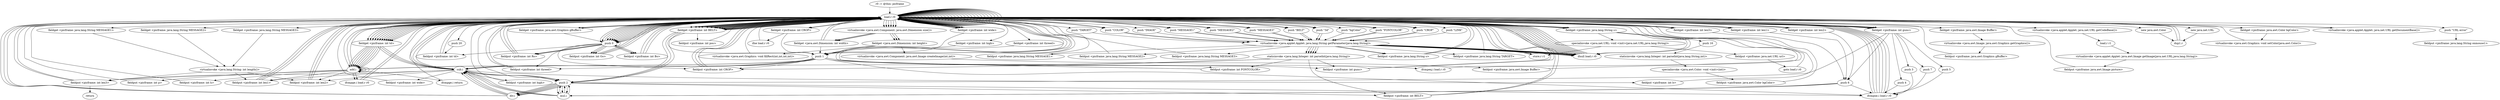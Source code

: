 digraph "" {
    "r0 := @this: picframe"
    "load.r r0"
    "r0 := @this: picframe"->"load.r r0";
    "load.r r0"->"load.r r0";
    "load.r r0"->"load.r r0";
    "virtualinvoke <java.awt.Component: java.awt.Dimension size()>"
    "load.r r0"->"virtualinvoke <java.awt.Component: java.awt.Dimension size()>";
    "fieldget <java.awt.Dimension: int width>"
    "virtualinvoke <java.awt.Component: java.awt.Dimension size()>"->"fieldget <java.awt.Dimension: int width>";
    "fieldget <java.awt.Dimension: int width>"->"load.r r0";
    "load.r r0"->"virtualinvoke <java.awt.Component: java.awt.Dimension size()>";
    "fieldget <java.awt.Dimension: int height>"
    "virtualinvoke <java.awt.Component: java.awt.Dimension size()>"->"fieldget <java.awt.Dimension: int height>";
    "virtualinvoke <java.awt.Component: java.awt.Image createImage(int,int)>"
    "fieldget <java.awt.Dimension: int height>"->"virtualinvoke <java.awt.Component: java.awt.Image createImage(int,int)>";
    "fieldput <picframe: java.awt.Image Buffer>"
    "virtualinvoke <java.awt.Component: java.awt.Image createImage(int,int)>"->"fieldput <picframe: java.awt.Image Buffer>";
    "fieldput <picframe: java.awt.Image Buffer>"->"load.r r0";
    "load.r r0"->"load.r r0";
    "fieldget <picframe: java.awt.Image Buffer>"
    "load.r r0"->"fieldget <picframe: java.awt.Image Buffer>";
    "virtualinvoke <java.awt.Image: java.awt.Graphics getGraphics()>"
    "fieldget <picframe: java.awt.Image Buffer>"->"virtualinvoke <java.awt.Image: java.awt.Graphics getGraphics()>";
    "fieldput <picframe: java.awt.Graphics gBuffer>"
    "virtualinvoke <java.awt.Image: java.awt.Graphics getGraphics()>"->"fieldput <picframe: java.awt.Graphics gBuffer>";
    "fieldput <picframe: java.awt.Graphics gBuffer>"->"load.r r0";
    "load.r r0"->"load.r r0";
    "load.r r0"->"virtualinvoke <java.awt.Component: java.awt.Dimension size()>";
    "virtualinvoke <java.awt.Component: java.awt.Dimension size()>"->"fieldget <java.awt.Dimension: int width>";
    "push 1"
    "fieldget <java.awt.Dimension: int width>"->"push 1";
    "sub.i"
    "push 1"->"sub.i";
    "fieldput <picframe: int wide>"
    "sub.i"->"fieldput <picframe: int wide>";
    "fieldput <picframe: int wide>"->"load.r r0";
    "load.r r0"->"load.r r0";
    "fieldget <picframe: int wide>"
    "load.r r0"->"fieldget <picframe: int wide>";
    "fieldget <picframe: int wide>"->"push 1";
    "add.i"
    "push 1"->"add.i";
    "fieldput <picframe: int p>"
    "add.i"->"fieldput <picframe: int p>";
    "fieldput <picframe: int p>"->"load.r r0";
    "load.r r0"->"load.r r0";
    "load.r r0"->"virtualinvoke <java.awt.Component: java.awt.Dimension size()>";
    "virtualinvoke <java.awt.Component: java.awt.Dimension size()>"->"fieldget <java.awt.Dimension: int height>";
    "fieldget <java.awt.Dimension: int height>"->"push 1";
    "push 1"->"sub.i";
    "fieldput <picframe: int high>"
    "sub.i"->"fieldput <picframe: int high>";
    "fieldput <picframe: int high>"->"load.r r0";
    "load.r r0"->"load.r r0";
    "fieldget <picframe: int high>"
    "load.r r0"->"fieldget <picframe: int high>";
    "fieldget <picframe: int high>"->"push 1";
    "push 1"->"add.i";
    "fieldput <picframe: int h>"
    "add.i"->"fieldput <picframe: int h>";
    "fieldput <picframe: int h>"->"load.r r0";
    "load.r r0"->"load.r r0";
    "load.r r0"->"load.r r0";
    "push \"IMAGE\""
    "load.r r0"->"push \"IMAGE\"";
    "virtualinvoke <java.applet.Applet: java.lang.String getParameter(java.lang.String)>"
    "push \"IMAGE\""->"virtualinvoke <java.applet.Applet: java.lang.String getParameter(java.lang.String)>";
    "store.r r1"
    "virtualinvoke <java.applet.Applet: java.lang.String getParameter(java.lang.String)>"->"store.r r1";
    "store.r r1"->"load.r r0";
    "virtualinvoke <java.applet.Applet: java.net.URL getCodeBase()>"
    "load.r r0"->"virtualinvoke <java.applet.Applet: java.net.URL getCodeBase()>";
    "load.r r1"
    "virtualinvoke <java.applet.Applet: java.net.URL getCodeBase()>"->"load.r r1";
    "virtualinvoke <java.applet.Applet: java.awt.Image getImage(java.net.URL,java.lang.String)>"
    "load.r r1"->"virtualinvoke <java.applet.Applet: java.awt.Image getImage(java.net.URL,java.lang.String)>";
    "fieldput <picframe: java.awt.Image picture>"
    "virtualinvoke <java.applet.Applet: java.awt.Image getImage(java.net.URL,java.lang.String)>"->"fieldput <picframe: java.awt.Image picture>";
    "fieldput <picframe: java.awt.Image picture>"->"load.r r0";
    "push \"MESSAGE1\""
    "load.r r0"->"push \"MESSAGE1\"";
    "push \"MESSAGE1\""->"virtualinvoke <java.applet.Applet: java.lang.String getParameter(java.lang.String)>";
    "ifnull load.r r0"
    "virtualinvoke <java.applet.Applet: java.lang.String getParameter(java.lang.String)>"->"ifnull load.r r0";
    "ifnull load.r r0"->"load.r r0";
    "load.r r0"->"load.r r0";
    "load.r r0"->"push \"MESSAGE1\"";
    "push \"MESSAGE1\""->"virtualinvoke <java.applet.Applet: java.lang.String getParameter(java.lang.String)>";
    "fieldput <picframe: java.lang.String MESSAGE1>"
    "virtualinvoke <java.applet.Applet: java.lang.String getParameter(java.lang.String)>"->"fieldput <picframe: java.lang.String MESSAGE1>";
    "fieldput <picframe: java.lang.String MESSAGE1>"->"load.r r0";
    "load.r r0"->"load.r r0";
    "fieldget <picframe: java.lang.String MESSAGE1>"
    "load.r r0"->"fieldget <picframe: java.lang.String MESSAGE1>";
    "virtualinvoke <java.lang.String: int length()>"
    "fieldget <picframe: java.lang.String MESSAGE1>"->"virtualinvoke <java.lang.String: int length()>";
    "fieldput <picframe: int len1>"
    "virtualinvoke <java.lang.String: int length()>"->"fieldput <picframe: int len1>";
    "fieldput <picframe: int len1>"->"load.r r0";
    "push \"MESSAGE2\""
    "load.r r0"->"push \"MESSAGE2\"";
    "push \"MESSAGE2\""->"virtualinvoke <java.applet.Applet: java.lang.String getParameter(java.lang.String)>";
    "virtualinvoke <java.applet.Applet: java.lang.String getParameter(java.lang.String)>"->"ifnull load.r r0";
    "ifnull load.r r0"->"load.r r0";
    "load.r r0"->"load.r r0";
    "load.r r0"->"push \"MESSAGE2\"";
    "push \"MESSAGE2\""->"virtualinvoke <java.applet.Applet: java.lang.String getParameter(java.lang.String)>";
    "fieldput <picframe: java.lang.String MESSAGE2>"
    "virtualinvoke <java.applet.Applet: java.lang.String getParameter(java.lang.String)>"->"fieldput <picframe: java.lang.String MESSAGE2>";
    "fieldput <picframe: java.lang.String MESSAGE2>"->"load.r r0";
    "load.r r0"->"load.r r0";
    "fieldget <picframe: java.lang.String MESSAGE2>"
    "load.r r0"->"fieldget <picframe: java.lang.String MESSAGE2>";
    "fieldget <picframe: java.lang.String MESSAGE2>"->"virtualinvoke <java.lang.String: int length()>";
    "fieldput <picframe: int len2>"
    "virtualinvoke <java.lang.String: int length()>"->"fieldput <picframe: int len2>";
    "fieldput <picframe: int len2>"->"load.r r0";
    "push \"MESSAGE3\""
    "load.r r0"->"push \"MESSAGE3\"";
    "push \"MESSAGE3\""->"virtualinvoke <java.applet.Applet: java.lang.String getParameter(java.lang.String)>";
    "virtualinvoke <java.applet.Applet: java.lang.String getParameter(java.lang.String)>"->"ifnull load.r r0";
    "ifnull load.r r0"->"load.r r0";
    "load.r r0"->"load.r r0";
    "load.r r0"->"push \"MESSAGE3\"";
    "push \"MESSAGE3\""->"virtualinvoke <java.applet.Applet: java.lang.String getParameter(java.lang.String)>";
    "fieldput <picframe: java.lang.String MESSAGE3>"
    "virtualinvoke <java.applet.Applet: java.lang.String getParameter(java.lang.String)>"->"fieldput <picframe: java.lang.String MESSAGE3>";
    "fieldput <picframe: java.lang.String MESSAGE3>"->"load.r r0";
    "load.r r0"->"load.r r0";
    "fieldget <picframe: java.lang.String MESSAGE3>"
    "load.r r0"->"fieldget <picframe: java.lang.String MESSAGE3>";
    "fieldget <picframe: java.lang.String MESSAGE3>"->"virtualinvoke <java.lang.String: int length()>";
    "fieldput <picframe: int len3>"
    "virtualinvoke <java.lang.String: int length()>"->"fieldput <picframe: int len3>";
    "fieldput <picframe: int len3>"->"load.r r0";
    "push 2"
    "load.r r0"->"push 2";
    "fieldput <picframe: int BELT>"
    "push 2"->"fieldput <picframe: int BELT>";
    "fieldput <picframe: int BELT>"->"load.r r0";
    "push \"BELT\""
    "load.r r0"->"push \"BELT\"";
    "push \"BELT\""->"virtualinvoke <java.applet.Applet: java.lang.String getParameter(java.lang.String)>";
    "virtualinvoke <java.applet.Applet: java.lang.String getParameter(java.lang.String)>"->"ifnull load.r r0";
    "ifnull load.r r0"->"load.r r0";
    "load.r r0"->"load.r r0";
    "load.r r0"->"push \"BELT\"";
    "push \"BELT\""->"virtualinvoke <java.applet.Applet: java.lang.String getParameter(java.lang.String)>";
    "staticinvoke <java.lang.Integer: int parseInt(java.lang.String)>"
    "virtualinvoke <java.applet.Applet: java.lang.String getParameter(java.lang.String)>"->"staticinvoke <java.lang.Integer: int parseInt(java.lang.String)>";
    "staticinvoke <java.lang.Integer: int parseInt(java.lang.String)>"->"fieldput <picframe: int BELT>";
    "fieldput <picframe: int BELT>"->"load.r r0";
    "load.r r0"->"load.r r0";
    "fieldget <picframe: int BELT>"
    "load.r r0"->"fieldget <picframe: int BELT>";
    "fieldget <picframe: int BELT>"->"push 1";
    "push 1"->"sub.i";
    "fieldput <picframe: int b>"
    "sub.i"->"fieldput <picframe: int b>";
    "fieldput <picframe: int b>"->"load.r r0";
    "push 0"
    "load.r r0"->"push 0";
    "fieldput <picframe: int td>"
    "push 0"->"fieldput <picframe: int td>";
    "fieldput <picframe: int td>"->"load.r r0";
    "load.r r0"->"push 0";
    "fieldput <picframe: int threed>"
    "push 0"->"fieldput <picframe: int threed>";
    "fieldput <picframe: int threed>"->"load.r r0";
    "push \"3d\""
    "load.r r0"->"push \"3d\"";
    "push \"3d\""->"virtualinvoke <java.applet.Applet: java.lang.String getParameter(java.lang.String)>";
    "virtualinvoke <java.applet.Applet: java.lang.String getParameter(java.lang.String)>"->"ifnull load.r r0";
    "ifnull load.r r0"->"load.r r0";
    "load.r r0"->"load.r r0";
    "load.r r0"->"push \"3d\"";
    "push \"3d\""->"virtualinvoke <java.applet.Applet: java.lang.String getParameter(java.lang.String)>";
    "virtualinvoke <java.applet.Applet: java.lang.String getParameter(java.lang.String)>"->"staticinvoke <java.lang.Integer: int parseInt(java.lang.String)>";
    "staticinvoke <java.lang.Integer: int parseInt(java.lang.String)>"->"fieldput <picframe: int threed>";
    "fieldput <picframe: int threed>"->"load.r r0";
    "fieldget <picframe: int threed>"
    "load.r r0"->"fieldget <picframe: int threed>";
    "fieldget <picframe: int threed>"->"push 1";
    "ifcmpne.i load.r r0"
    "push 1"->"ifcmpne.i load.r r0";
    "ifcmpne.i load.r r0"->"load.r r0";
    "push 20"
    "load.r r0"->"push 20";
    "push 20"->"fieldput <picframe: int td>";
    "fieldput <picframe: int td>"->"load.r r0";
    "load.r r0"->"load.r r0";
    "push \"bgColor\""
    "load.r r0"->"push \"bgColor\"";
    "push \"bgColor\""->"virtualinvoke <java.applet.Applet: java.lang.String getParameter(java.lang.String)>";
    "fieldput <picframe: java.lang.String s>"
    "virtualinvoke <java.applet.Applet: java.lang.String getParameter(java.lang.String)>"->"fieldput <picframe: java.lang.String s>";
    "fieldput <picframe: java.lang.String s>"->"load.r r0";
    "fieldget <picframe: java.lang.String s>"
    "load.r r0"->"fieldget <picframe: java.lang.String s>";
    "fieldget <picframe: java.lang.String s>"->"ifnull load.r r0";
    "ifnull load.r r0"->"load.r r0";
    "new java.awt.Color"
    "load.r r0"->"new java.awt.Color";
    "dup1.r"
    "new java.awt.Color"->"dup1.r";
    "dup1.r"->"load.r r0";
    "load.r r0"->"fieldget <picframe: java.lang.String s>";
    "push 16"
    "fieldget <picframe: java.lang.String s>"->"push 16";
    "staticinvoke <java.lang.Integer: int parseInt(java.lang.String,int)>"
    "push 16"->"staticinvoke <java.lang.Integer: int parseInt(java.lang.String,int)>";
    "specialinvoke <java.awt.Color: void <init>(int)>"
    "staticinvoke <java.lang.Integer: int parseInt(java.lang.String,int)>"->"specialinvoke <java.awt.Color: void <init>(int)>";
    "fieldput <picframe: java.awt.Color bgColor>"
    "specialinvoke <java.awt.Color: void <init>(int)>"->"fieldput <picframe: java.awt.Color bgColor>";
    "fieldput <picframe: java.awt.Color bgColor>"->"load.r r0";
    "fieldget <picframe: java.awt.Graphics gBuffer>"
    "load.r r0"->"fieldget <picframe: java.awt.Graphics gBuffer>";
    "fieldget <picframe: java.awt.Graphics gBuffer>"->"load.r r0";
    "fieldget <picframe: java.awt.Color bgColor>"
    "load.r r0"->"fieldget <picframe: java.awt.Color bgColor>";
    "virtualinvoke <java.awt.Graphics: void setColor(java.awt.Color)>"
    "fieldget <picframe: java.awt.Color bgColor>"->"virtualinvoke <java.awt.Graphics: void setColor(java.awt.Color)>";
    "virtualinvoke <java.awt.Graphics: void setColor(java.awt.Color)>"->"load.r r0";
    "load.r r0"->"fieldget <picframe: java.awt.Graphics gBuffer>";
    "fieldget <picframe: java.awt.Graphics gBuffer>"->"push 0";
    "push 0"->"push 0";
    "push 0"->"load.r r0";
    "load.r r0"->"virtualinvoke <java.awt.Component: java.awt.Dimension size()>";
    "virtualinvoke <java.awt.Component: java.awt.Dimension size()>"->"fieldget <java.awt.Dimension: int width>";
    "fieldget <java.awt.Dimension: int width>"->"load.r r0";
    "load.r r0"->"virtualinvoke <java.awt.Component: java.awt.Dimension size()>";
    "virtualinvoke <java.awt.Component: java.awt.Dimension size()>"->"fieldget <java.awt.Dimension: int height>";
    "virtualinvoke <java.awt.Graphics: void fillRect(int,int,int,int)>"
    "fieldget <java.awt.Dimension: int height>"->"virtualinvoke <java.awt.Graphics: void fillRect(int,int,int,int)>";
    "virtualinvoke <java.awt.Graphics: void fillRect(int,int,int,int)>"->"load.r r0";
    "load.r r0"->"push 1";
    "fieldput <picframe: int FONTCOLOR>"
    "push 1"->"fieldput <picframe: int FONTCOLOR>";
    "fieldput <picframe: int FONTCOLOR>"->"load.r r0";
    "push \"FONTCOLOR\""
    "load.r r0"->"push \"FONTCOLOR\"";
    "push \"FONTCOLOR\""->"virtualinvoke <java.applet.Applet: java.lang.String getParameter(java.lang.String)>";
    "virtualinvoke <java.applet.Applet: java.lang.String getParameter(java.lang.String)>"->"ifnull load.r r0";
    "ifnull load.r r0"->"load.r r0";
    "load.r r0"->"load.r r0";
    "load.r r0"->"push \"FONTCOLOR\"";
    "push \"FONTCOLOR\""->"virtualinvoke <java.applet.Applet: java.lang.String getParameter(java.lang.String)>";
    "virtualinvoke <java.applet.Applet: java.lang.String getParameter(java.lang.String)>"->"staticinvoke <java.lang.Integer: int parseInt(java.lang.String)>";
    "staticinvoke <java.lang.Integer: int parseInt(java.lang.String)>"->"fieldput <picframe: int FONTCOLOR>";
    "fieldput <picframe: int FONTCOLOR>"->"load.r r0";
    "load.r r0"->"push 1";
    "fieldput <picframe: int CROP>"
    "push 1"->"fieldput <picframe: int CROP>";
    "fieldput <picframe: int CROP>"->"load.r r0";
    "push \"CROP\""
    "load.r r0"->"push \"CROP\"";
    "push \"CROP\""->"virtualinvoke <java.applet.Applet: java.lang.String getParameter(java.lang.String)>";
    "virtualinvoke <java.applet.Applet: java.lang.String getParameter(java.lang.String)>"->"ifnull load.r r0";
    "ifnull load.r r0"->"load.r r0";
    "load.r r0"->"load.r r0";
    "load.r r0"->"push \"CROP\"";
    "push \"CROP\""->"virtualinvoke <java.applet.Applet: java.lang.String getParameter(java.lang.String)>";
    "virtualinvoke <java.applet.Applet: java.lang.String getParameter(java.lang.String)>"->"staticinvoke <java.lang.Integer: int parseInt(java.lang.String)>";
    "staticinvoke <java.lang.Integer: int parseInt(java.lang.String)>"->"fieldput <picframe: int CROP>";
    "fieldput <picframe: int CROP>"->"load.r r0";
    "fieldget <picframe: int CROP>"
    "load.r r0"->"fieldget <picframe: int CROP>";
    "fieldget <picframe: int CROP>"->"push 1";
    "ifcmpeq.i load.r r0"
    "push 1"->"ifcmpeq.i load.r r0";
    "ifcmpeq.i load.r r0"->"load.r r0";
    "load.r r0"->"push 0";
    "push 0"->"fieldput <picframe: int CROP>";
    "fieldput <picframe: int CROP>"->"load.r r0";
    "load.r r0"->"fieldget <picframe: int CROP>";
    "ifne load.r r0"
    "fieldget <picframe: int CROP>"->"ifne load.r r0";
    "ifne load.r r0"->"load.r r0";
    "load.r r0"->"load.r r0";
    "load.r r0"->"fieldget <picframe: int BELT>";
    "fieldput <picframe: int pos>"
    "fieldget <picframe: int BELT>"->"fieldput <picframe: int pos>";
    "fieldput <picframe: int pos>"->"load.r r0";
    "load.r r0"->"load.r r0";
    "push \"LINK\""
    "load.r r0"->"push \"LINK\"";
    "push \"LINK\""->"virtualinvoke <java.applet.Applet: java.lang.String getParameter(java.lang.String)>";
    "virtualinvoke <java.applet.Applet: java.lang.String getParameter(java.lang.String)>"->"fieldput <picframe: java.lang.String s>";
    "fieldput <picframe: java.lang.String s>"->"load.r r0";
    "load.r r0"->"fieldget <picframe: java.lang.String s>";
    "fieldget <picframe: java.lang.String s>"->"ifnull load.r r0";
    "ifnull load.r r0"->"load.r r0";
    "new java.net.URL"
    "load.r r0"->"new java.net.URL";
    "new java.net.URL"->"dup1.r";
    "dup1.r"->"load.r r0";
    "virtualinvoke <java.applet.Applet: java.net.URL getDocumentBase()>"
    "load.r r0"->"virtualinvoke <java.applet.Applet: java.net.URL getDocumentBase()>";
    "virtualinvoke <java.applet.Applet: java.net.URL getDocumentBase()>"->"load.r r0";
    "load.r r0"->"fieldget <picframe: java.lang.String s>";
    "specialinvoke <java.net.URL: void <init>(java.net.URL,java.lang.String)>"
    "fieldget <picframe: java.lang.String s>"->"specialinvoke <java.net.URL: void <init>(java.net.URL,java.lang.String)>";
    "fieldput <picframe: java.net.URL url>"
    "specialinvoke <java.net.URL: void <init>(java.net.URL,java.lang.String)>"->"fieldput <picframe: java.net.URL url>";
    "goto load.r r0"
    "fieldput <picframe: java.net.URL url>"->"goto load.r r0";
    "goto load.r r0"->"load.r r0";
    "load.r r0"->"load.r r0";
    "push \"TARGET\""
    "load.r r0"->"push \"TARGET\"";
    "push \"TARGET\""->"virtualinvoke <java.applet.Applet: java.lang.String getParameter(java.lang.String)>";
    "fieldput <picframe: java.lang.String TARGET>"
    "virtualinvoke <java.applet.Applet: java.lang.String getParameter(java.lang.String)>"->"fieldput <picframe: java.lang.String TARGET>";
    "fieldput <picframe: java.lang.String TARGET>"->"load.r r0";
    "load.r r0"->"push 1";
    "fieldput <picframe: int guns>"
    "push 1"->"fieldput <picframe: int guns>";
    "fieldput <picframe: int guns>"->"load.r r0";
    "push \"COLOR\""
    "load.r r0"->"push \"COLOR\"";
    "push \"COLOR\""->"virtualinvoke <java.applet.Applet: java.lang.String getParameter(java.lang.String)>";
    "virtualinvoke <java.applet.Applet: java.lang.String getParameter(java.lang.String)>"->"ifnull load.r r0";
    "ifnull load.r r0"->"load.r r0";
    "load.r r0"->"load.r r0";
    "load.r r0"->"push \"COLOR\"";
    "push \"COLOR\""->"virtualinvoke <java.applet.Applet: java.lang.String getParameter(java.lang.String)>";
    "virtualinvoke <java.applet.Applet: java.lang.String getParameter(java.lang.String)>"->"staticinvoke <java.lang.Integer: int parseInt(java.lang.String)>";
    "staticinvoke <java.lang.Integer: int parseInt(java.lang.String)>"->"fieldput <picframe: int guns>";
    "fieldput <picframe: int guns>"->"load.r r0";
    "fieldget <picframe: int guns>"
    "load.r r0"->"fieldget <picframe: int guns>";
    "push 7"
    "fieldget <picframe: int guns>"->"push 7";
    "push 7"->"ifcmpne.i load.r r0";
    "ifcmpne.i load.r r0"->"load.r r0";
    "load.r r0"->"push 0";
    "fieldput <picframe: int Ro>"
    "push 0"->"fieldput <picframe: int Ro>";
    "fieldput <picframe: int Ro>"->"load.r r0";
    "load.r r0"->"push 0";
    "fieldput <picframe: int Go>"
    "push 0"->"fieldput <picframe: int Go>";
    "fieldput <picframe: int Go>"->"load.r r0";
    "load.r r0"->"fieldget <picframe: int guns>";
    "push 6"
    "fieldget <picframe: int guns>"->"push 6";
    "push 6"->"ifcmpne.i load.r r0";
    "ifcmpne.i load.r r0"->"load.r r0";
    "load.r r0"->"push 0";
    "push 0"->"fieldput <picframe: int Ro>";
    "fieldput <picframe: int Ro>"->"load.r r0";
    "load.r r0"->"push 0";
    "fieldput <picframe: int Bo>"
    "push 0"->"fieldput <picframe: int Bo>";
    "fieldput <picframe: int Bo>"->"load.r r0";
    "load.r r0"->"fieldget <picframe: int guns>";
    "push 5"
    "fieldget <picframe: int guns>"->"push 5";
    "push 5"->"ifcmpne.i load.r r0";
    "ifcmpne.i load.r r0"->"load.r r0";
    "load.r r0"->"push 0";
    "push 0"->"fieldput <picframe: int Ro>";
    "fieldput <picframe: int Ro>"->"load.r r0";
    "load.r r0"->"fieldget <picframe: int guns>";
    "push 4"
    "fieldget <picframe: int guns>"->"push 4";
    "push 4"->"ifcmpne.i load.r r0";
    "ifcmpne.i load.r r0"->"load.r r0";
    "load.r r0"->"push 0";
    "push 0"->"fieldput <picframe: int Go>";
    "fieldput <picframe: int Go>"->"load.r r0";
    "load.r r0"->"push 0";
    "push 0"->"fieldput <picframe: int Bo>";
    "fieldput <picframe: int Bo>"->"load.r r0";
    "load.r r0"->"fieldget <picframe: int guns>";
    "push 3"
    "fieldget <picframe: int guns>"->"push 3";
    "push 3"->"ifcmpne.i load.r r0";
    "ifcmpne.i load.r r0"->"load.r r0";
    "load.r r0"->"push 0";
    "push 0"->"fieldput <picframe: int Go>";
    "fieldput <picframe: int Go>"->"load.r r0";
    "load.r r0"->"fieldget <picframe: int guns>";
    "fieldget <picframe: int guns>"->"push 2";
    "push 2"->"ifcmpne.i load.r r0";
    "ifcmpne.i load.r r0"->"load.r r0";
    "load.r r0"->"push 0";
    "push 0"->"fieldput <picframe: int Bo>";
    "fieldput <picframe: int Bo>"->"load.r r0";
    "load.r r0"->"load.r r0";
    "load.r r0"->"fieldget <picframe: int wide>";
    "fieldget <picframe: int wide>"->"load.r r0";
    "fieldget <picframe: int td>"
    "load.r r0"->"fieldget <picframe: int td>";
    "fieldget <picframe: int td>"->"sub.i";
    "sub.i"->"load.r r0";
    "load.r r0"->"fieldget <picframe: int BELT>";
    "fieldget <picframe: int BELT>"->"push 2";
    "mul.i"
    "push 2"->"mul.i";
    "mul.i"->"sub.i";
    "sub.i"->"push 2";
    "div.i"
    "push 2"->"div.i";
    "div.i"->"load.r r0";
    "load.r r0"->"fieldget <picframe: int BELT>";
    "fieldget <picframe: int BELT>"->"load.r r0";
    "load.r r0"->"fieldget <picframe: int td>";
    "fieldget <picframe: int td>"->"add.i";
    "add.i"->"add.i";
    "add.i"->"load.r r0";
    "fieldget <picframe: int len1>"
    "load.r r0"->"fieldget <picframe: int len1>";
    "fieldget <picframe: int len1>"->"push 6";
    "push 6"->"mul.i";
    "mul.i"->"push 2";
    "push 2"->"div.i";
    "div.i"->"sub.i";
    "sub.i"->"fieldput <picframe: int len1>";
    "fieldput <picframe: int len1>"->"load.r r0";
    "load.r r0"->"fieldget <picframe: int len1>";
    "fieldget <picframe: int len1>"->"load.r r0";
    "load.r r0"->"fieldget <picframe: int BELT>";
    "fieldget <picframe: int BELT>"->"load.r r0";
    "load.r r0"->"fieldget <picframe: int td>";
    "fieldget <picframe: int td>"->"add.i";
    "ifcmpge.i load.r r0"
    "add.i"->"ifcmpge.i load.r r0";
    "ifcmpge.i load.r r0"->"load.r r0";
    "load.r r0"->"load.r r0";
    "load.r r0"->"fieldget <picframe: int BELT>";
    "fieldget <picframe: int BELT>"->"load.r r0";
    "load.r r0"->"fieldget <picframe: int td>";
    "fieldget <picframe: int td>"->"add.i";
    "add.i"->"fieldput <picframe: int len1>";
    "fieldput <picframe: int len1>"->"load.r r0";
    "load.r r0"->"load.r r0";
    "load.r r0"->"fieldget <picframe: int wide>";
    "fieldget <picframe: int wide>"->"load.r r0";
    "load.r r0"->"fieldget <picframe: int td>";
    "fieldget <picframe: int td>"->"sub.i";
    "sub.i"->"load.r r0";
    "load.r r0"->"fieldget <picframe: int BELT>";
    "fieldget <picframe: int BELT>"->"push 2";
    "push 2"->"mul.i";
    "mul.i"->"sub.i";
    "sub.i"->"push 2";
    "push 2"->"div.i";
    "div.i"->"load.r r0";
    "load.r r0"->"fieldget <picframe: int BELT>";
    "fieldget <picframe: int BELT>"->"load.r r0";
    "load.r r0"->"fieldget <picframe: int td>";
    "fieldget <picframe: int td>"->"add.i";
    "add.i"->"add.i";
    "add.i"->"load.r r0";
    "fieldget <picframe: int len2>"
    "load.r r0"->"fieldget <picframe: int len2>";
    "fieldget <picframe: int len2>"->"push 6";
    "push 6"->"mul.i";
    "mul.i"->"push 2";
    "push 2"->"div.i";
    "div.i"->"sub.i";
    "sub.i"->"fieldput <picframe: int len2>";
    "fieldput <picframe: int len2>"->"load.r r0";
    "load.r r0"->"fieldget <picframe: int len2>";
    "fieldget <picframe: int len2>"->"load.r r0";
    "load.r r0"->"fieldget <picframe: int BELT>";
    "fieldget <picframe: int BELT>"->"load.r r0";
    "load.r r0"->"fieldget <picframe: int td>";
    "fieldget <picframe: int td>"->"add.i";
    "add.i"->"ifcmpge.i load.r r0";
    "ifcmpge.i load.r r0"->"load.r r0";
    "load.r r0"->"load.r r0";
    "load.r r0"->"fieldget <picframe: int BELT>";
    "fieldget <picframe: int BELT>"->"load.r r0";
    "load.r r0"->"fieldget <picframe: int td>";
    "fieldget <picframe: int td>"->"add.i";
    "add.i"->"fieldput <picframe: int len2>";
    "fieldput <picframe: int len2>"->"load.r r0";
    "load.r r0"->"load.r r0";
    "load.r r0"->"fieldget <picframe: int wide>";
    "fieldget <picframe: int wide>"->"load.r r0";
    "load.r r0"->"fieldget <picframe: int td>";
    "fieldget <picframe: int td>"->"sub.i";
    "sub.i"->"load.r r0";
    "load.r r0"->"fieldget <picframe: int BELT>";
    "fieldget <picframe: int BELT>"->"push 2";
    "push 2"->"mul.i";
    "mul.i"->"sub.i";
    "sub.i"->"push 2";
    "push 2"->"div.i";
    "div.i"->"load.r r0";
    "load.r r0"->"fieldget <picframe: int BELT>";
    "fieldget <picframe: int BELT>"->"load.r r0";
    "load.r r0"->"fieldget <picframe: int td>";
    "fieldget <picframe: int td>"->"add.i";
    "add.i"->"add.i";
    "add.i"->"load.r r0";
    "fieldget <picframe: int len3>"
    "load.r r0"->"fieldget <picframe: int len3>";
    "fieldget <picframe: int len3>"->"push 6";
    "push 6"->"mul.i";
    "mul.i"->"push 2";
    "push 2"->"div.i";
    "div.i"->"sub.i";
    "sub.i"->"fieldput <picframe: int len3>";
    "fieldput <picframe: int len3>"->"load.r r0";
    "load.r r0"->"fieldget <picframe: int len3>";
    "fieldget <picframe: int len3>"->"load.r r0";
    "load.r r0"->"fieldget <picframe: int BELT>";
    "fieldget <picframe: int BELT>"->"load.r r0";
    "load.r r0"->"fieldget <picframe: int td>";
    "fieldget <picframe: int td>"->"add.i";
    "ifcmpge.i return"
    "add.i"->"ifcmpge.i return";
    "ifcmpge.i return"->"load.r r0";
    "load.r r0"->"load.r r0";
    "load.r r0"->"fieldget <picframe: int BELT>";
    "fieldget <picframe: int BELT>"->"load.r r0";
    "load.r r0"->"fieldget <picframe: int td>";
    "fieldget <picframe: int td>"->"add.i";
    "add.i"->"fieldput <picframe: int len3>";
    "return"
    "fieldput <picframe: int len3>"->"return";
    "specialinvoke <java.net.URL: void <init>(java.net.URL,java.lang.String)>"->"store.r r1";
    "store.r r1"->"load.r r0";
    "push \"URL error\""
    "load.r r0"->"push \"URL error\"";
    "fieldput <picframe: java.lang.String onmouse1>"
    "push \"URL error\""->"fieldput <picframe: java.lang.String onmouse1>";
}
